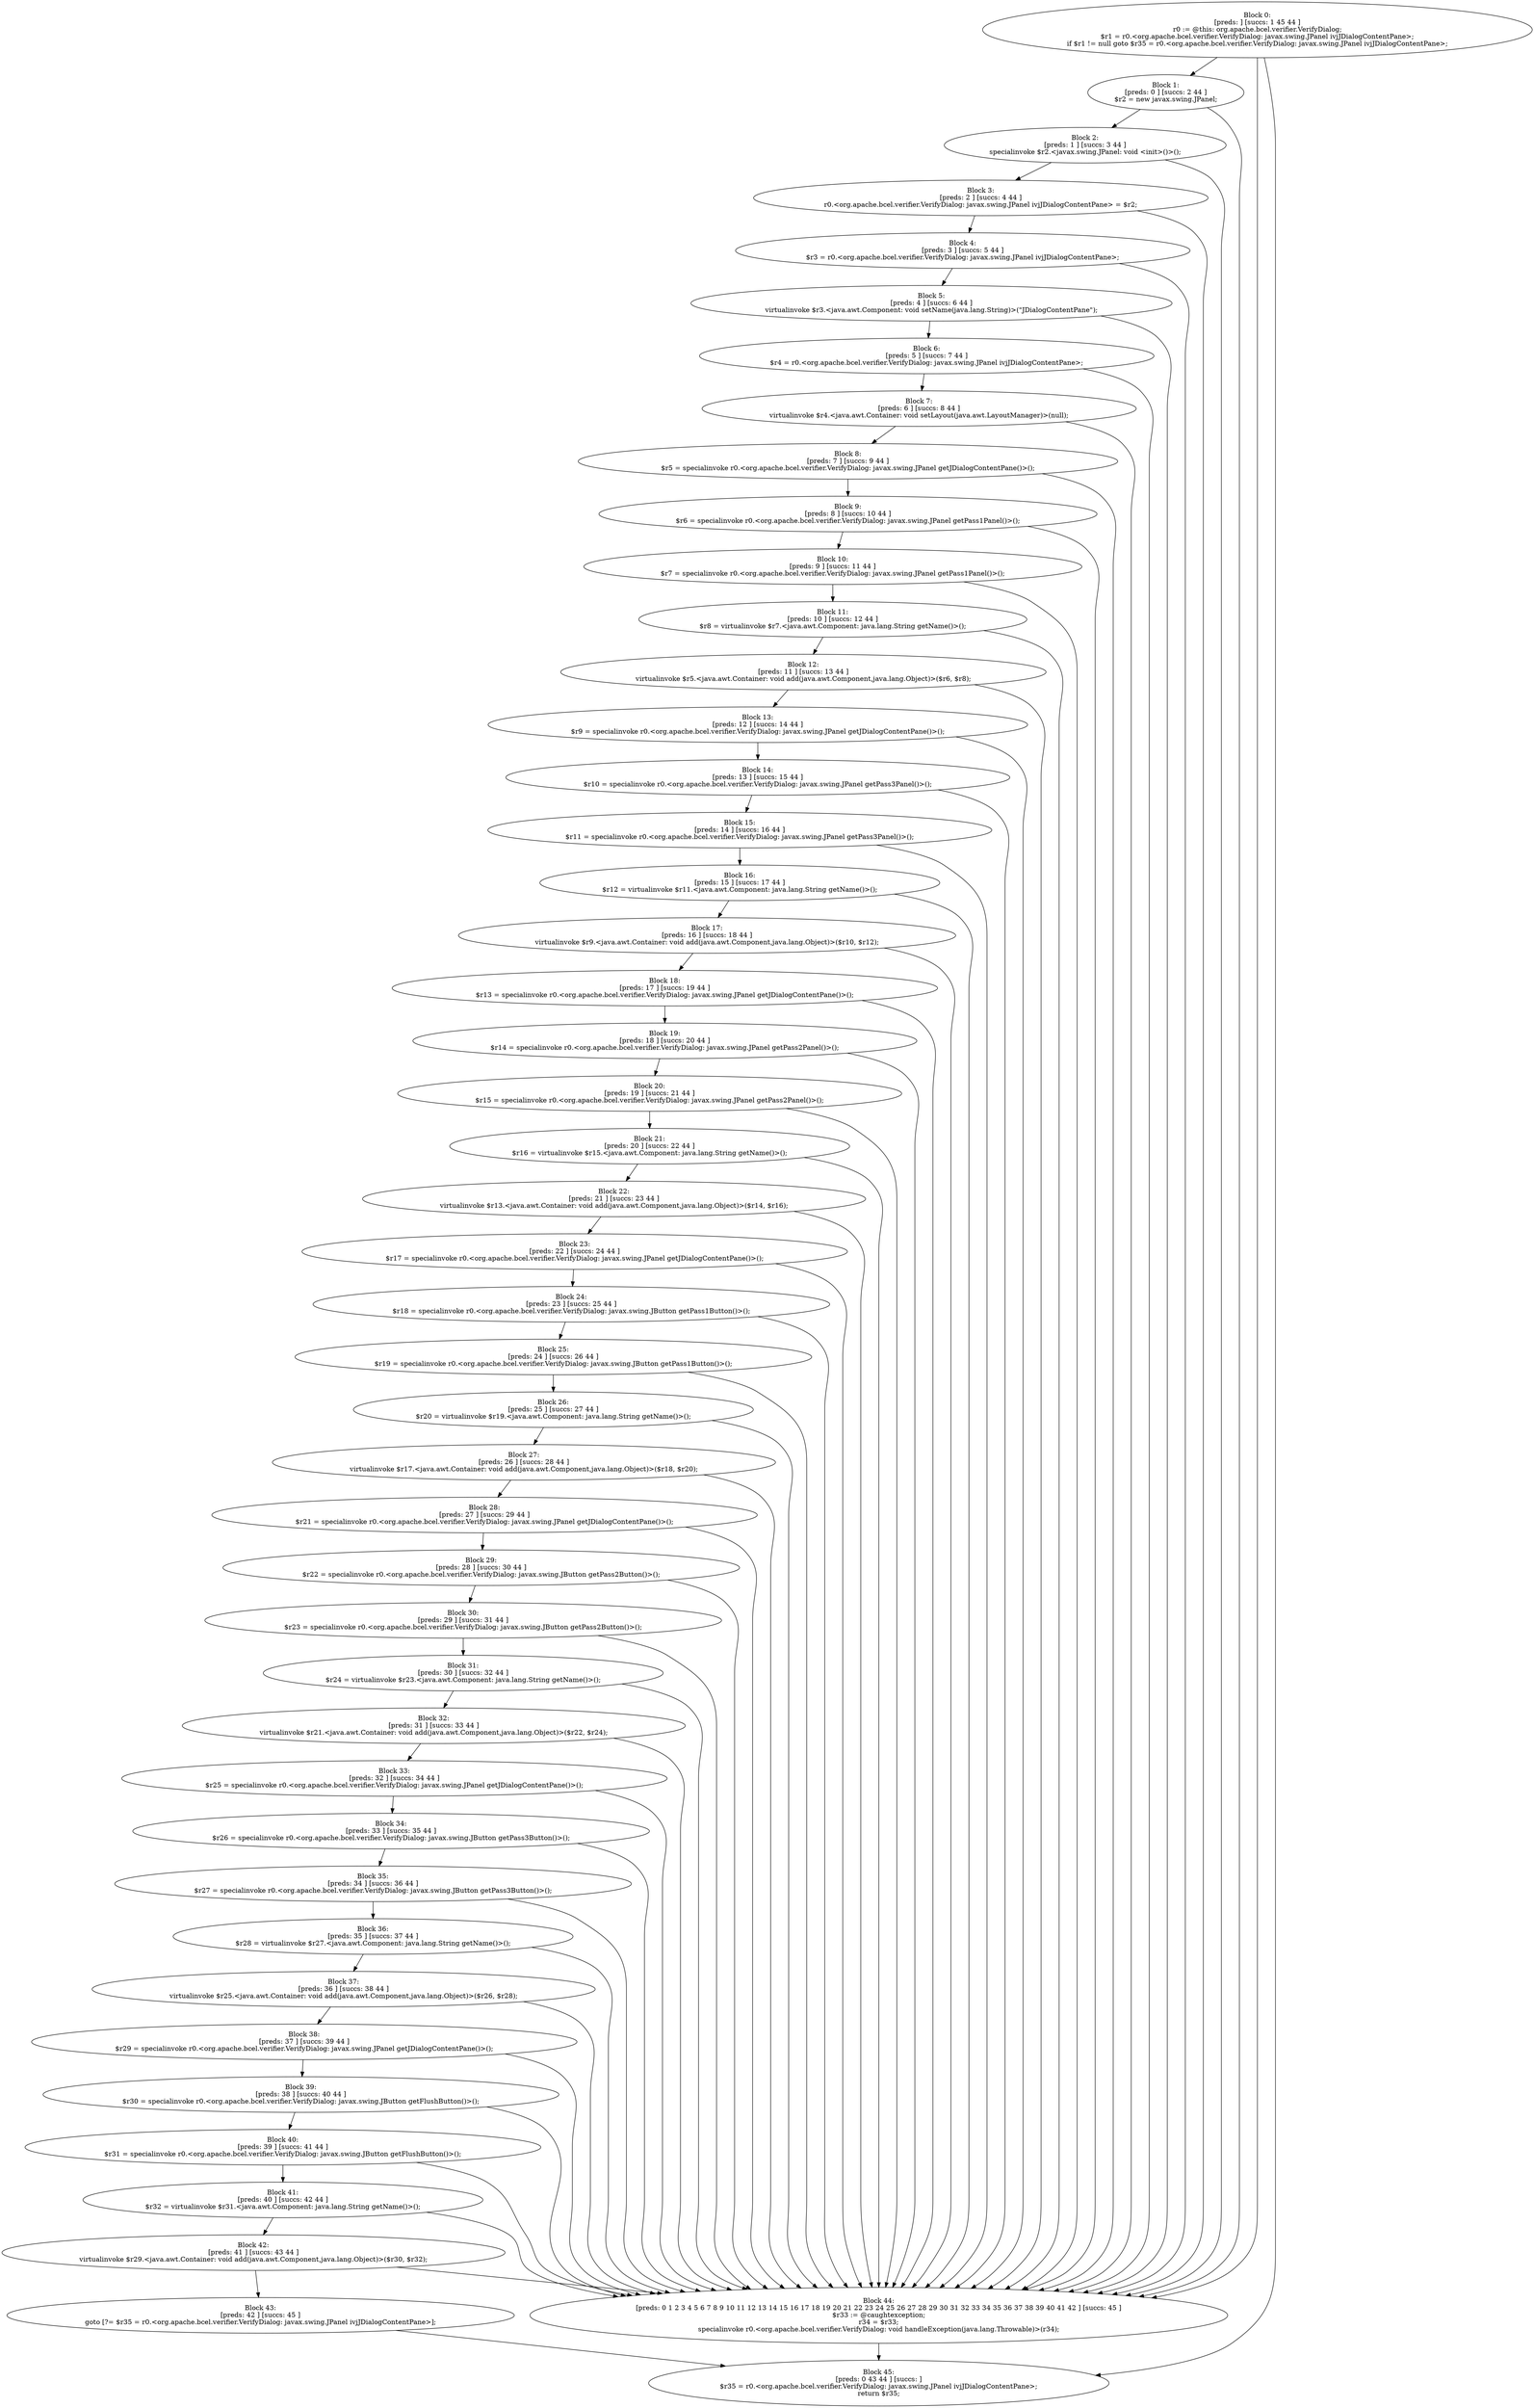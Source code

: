 digraph "unitGraph" {
    "Block 0:
[preds: ] [succs: 1 45 44 ]
r0 := @this: org.apache.bcel.verifier.VerifyDialog;
$r1 = r0.<org.apache.bcel.verifier.VerifyDialog: javax.swing.JPanel ivjJDialogContentPane>;
if $r1 != null goto $r35 = r0.<org.apache.bcel.verifier.VerifyDialog: javax.swing.JPanel ivjJDialogContentPane>;
"
    "Block 1:
[preds: 0 ] [succs: 2 44 ]
$r2 = new javax.swing.JPanel;
"
    "Block 2:
[preds: 1 ] [succs: 3 44 ]
specialinvoke $r2.<javax.swing.JPanel: void <init>()>();
"
    "Block 3:
[preds: 2 ] [succs: 4 44 ]
r0.<org.apache.bcel.verifier.VerifyDialog: javax.swing.JPanel ivjJDialogContentPane> = $r2;
"
    "Block 4:
[preds: 3 ] [succs: 5 44 ]
$r3 = r0.<org.apache.bcel.verifier.VerifyDialog: javax.swing.JPanel ivjJDialogContentPane>;
"
    "Block 5:
[preds: 4 ] [succs: 6 44 ]
virtualinvoke $r3.<java.awt.Component: void setName(java.lang.String)>(\"JDialogContentPane\");
"
    "Block 6:
[preds: 5 ] [succs: 7 44 ]
$r4 = r0.<org.apache.bcel.verifier.VerifyDialog: javax.swing.JPanel ivjJDialogContentPane>;
"
    "Block 7:
[preds: 6 ] [succs: 8 44 ]
virtualinvoke $r4.<java.awt.Container: void setLayout(java.awt.LayoutManager)>(null);
"
    "Block 8:
[preds: 7 ] [succs: 9 44 ]
$r5 = specialinvoke r0.<org.apache.bcel.verifier.VerifyDialog: javax.swing.JPanel getJDialogContentPane()>();
"
    "Block 9:
[preds: 8 ] [succs: 10 44 ]
$r6 = specialinvoke r0.<org.apache.bcel.verifier.VerifyDialog: javax.swing.JPanel getPass1Panel()>();
"
    "Block 10:
[preds: 9 ] [succs: 11 44 ]
$r7 = specialinvoke r0.<org.apache.bcel.verifier.VerifyDialog: javax.swing.JPanel getPass1Panel()>();
"
    "Block 11:
[preds: 10 ] [succs: 12 44 ]
$r8 = virtualinvoke $r7.<java.awt.Component: java.lang.String getName()>();
"
    "Block 12:
[preds: 11 ] [succs: 13 44 ]
virtualinvoke $r5.<java.awt.Container: void add(java.awt.Component,java.lang.Object)>($r6, $r8);
"
    "Block 13:
[preds: 12 ] [succs: 14 44 ]
$r9 = specialinvoke r0.<org.apache.bcel.verifier.VerifyDialog: javax.swing.JPanel getJDialogContentPane()>();
"
    "Block 14:
[preds: 13 ] [succs: 15 44 ]
$r10 = specialinvoke r0.<org.apache.bcel.verifier.VerifyDialog: javax.swing.JPanel getPass3Panel()>();
"
    "Block 15:
[preds: 14 ] [succs: 16 44 ]
$r11 = specialinvoke r0.<org.apache.bcel.verifier.VerifyDialog: javax.swing.JPanel getPass3Panel()>();
"
    "Block 16:
[preds: 15 ] [succs: 17 44 ]
$r12 = virtualinvoke $r11.<java.awt.Component: java.lang.String getName()>();
"
    "Block 17:
[preds: 16 ] [succs: 18 44 ]
virtualinvoke $r9.<java.awt.Container: void add(java.awt.Component,java.lang.Object)>($r10, $r12);
"
    "Block 18:
[preds: 17 ] [succs: 19 44 ]
$r13 = specialinvoke r0.<org.apache.bcel.verifier.VerifyDialog: javax.swing.JPanel getJDialogContentPane()>();
"
    "Block 19:
[preds: 18 ] [succs: 20 44 ]
$r14 = specialinvoke r0.<org.apache.bcel.verifier.VerifyDialog: javax.swing.JPanel getPass2Panel()>();
"
    "Block 20:
[preds: 19 ] [succs: 21 44 ]
$r15 = specialinvoke r0.<org.apache.bcel.verifier.VerifyDialog: javax.swing.JPanel getPass2Panel()>();
"
    "Block 21:
[preds: 20 ] [succs: 22 44 ]
$r16 = virtualinvoke $r15.<java.awt.Component: java.lang.String getName()>();
"
    "Block 22:
[preds: 21 ] [succs: 23 44 ]
virtualinvoke $r13.<java.awt.Container: void add(java.awt.Component,java.lang.Object)>($r14, $r16);
"
    "Block 23:
[preds: 22 ] [succs: 24 44 ]
$r17 = specialinvoke r0.<org.apache.bcel.verifier.VerifyDialog: javax.swing.JPanel getJDialogContentPane()>();
"
    "Block 24:
[preds: 23 ] [succs: 25 44 ]
$r18 = specialinvoke r0.<org.apache.bcel.verifier.VerifyDialog: javax.swing.JButton getPass1Button()>();
"
    "Block 25:
[preds: 24 ] [succs: 26 44 ]
$r19 = specialinvoke r0.<org.apache.bcel.verifier.VerifyDialog: javax.swing.JButton getPass1Button()>();
"
    "Block 26:
[preds: 25 ] [succs: 27 44 ]
$r20 = virtualinvoke $r19.<java.awt.Component: java.lang.String getName()>();
"
    "Block 27:
[preds: 26 ] [succs: 28 44 ]
virtualinvoke $r17.<java.awt.Container: void add(java.awt.Component,java.lang.Object)>($r18, $r20);
"
    "Block 28:
[preds: 27 ] [succs: 29 44 ]
$r21 = specialinvoke r0.<org.apache.bcel.verifier.VerifyDialog: javax.swing.JPanel getJDialogContentPane()>();
"
    "Block 29:
[preds: 28 ] [succs: 30 44 ]
$r22 = specialinvoke r0.<org.apache.bcel.verifier.VerifyDialog: javax.swing.JButton getPass2Button()>();
"
    "Block 30:
[preds: 29 ] [succs: 31 44 ]
$r23 = specialinvoke r0.<org.apache.bcel.verifier.VerifyDialog: javax.swing.JButton getPass2Button()>();
"
    "Block 31:
[preds: 30 ] [succs: 32 44 ]
$r24 = virtualinvoke $r23.<java.awt.Component: java.lang.String getName()>();
"
    "Block 32:
[preds: 31 ] [succs: 33 44 ]
virtualinvoke $r21.<java.awt.Container: void add(java.awt.Component,java.lang.Object)>($r22, $r24);
"
    "Block 33:
[preds: 32 ] [succs: 34 44 ]
$r25 = specialinvoke r0.<org.apache.bcel.verifier.VerifyDialog: javax.swing.JPanel getJDialogContentPane()>();
"
    "Block 34:
[preds: 33 ] [succs: 35 44 ]
$r26 = specialinvoke r0.<org.apache.bcel.verifier.VerifyDialog: javax.swing.JButton getPass3Button()>();
"
    "Block 35:
[preds: 34 ] [succs: 36 44 ]
$r27 = specialinvoke r0.<org.apache.bcel.verifier.VerifyDialog: javax.swing.JButton getPass3Button()>();
"
    "Block 36:
[preds: 35 ] [succs: 37 44 ]
$r28 = virtualinvoke $r27.<java.awt.Component: java.lang.String getName()>();
"
    "Block 37:
[preds: 36 ] [succs: 38 44 ]
virtualinvoke $r25.<java.awt.Container: void add(java.awt.Component,java.lang.Object)>($r26, $r28);
"
    "Block 38:
[preds: 37 ] [succs: 39 44 ]
$r29 = specialinvoke r0.<org.apache.bcel.verifier.VerifyDialog: javax.swing.JPanel getJDialogContentPane()>();
"
    "Block 39:
[preds: 38 ] [succs: 40 44 ]
$r30 = specialinvoke r0.<org.apache.bcel.verifier.VerifyDialog: javax.swing.JButton getFlushButton()>();
"
    "Block 40:
[preds: 39 ] [succs: 41 44 ]
$r31 = specialinvoke r0.<org.apache.bcel.verifier.VerifyDialog: javax.swing.JButton getFlushButton()>();
"
    "Block 41:
[preds: 40 ] [succs: 42 44 ]
$r32 = virtualinvoke $r31.<java.awt.Component: java.lang.String getName()>();
"
    "Block 42:
[preds: 41 ] [succs: 43 44 ]
virtualinvoke $r29.<java.awt.Container: void add(java.awt.Component,java.lang.Object)>($r30, $r32);
"
    "Block 43:
[preds: 42 ] [succs: 45 ]
goto [?= $r35 = r0.<org.apache.bcel.verifier.VerifyDialog: javax.swing.JPanel ivjJDialogContentPane>];
"
    "Block 44:
[preds: 0 1 2 3 4 5 6 7 8 9 10 11 12 13 14 15 16 17 18 19 20 21 22 23 24 25 26 27 28 29 30 31 32 33 34 35 36 37 38 39 40 41 42 ] [succs: 45 ]
$r33 := @caughtexception;
r34 = $r33;
specialinvoke r0.<org.apache.bcel.verifier.VerifyDialog: void handleException(java.lang.Throwable)>(r34);
"
    "Block 45:
[preds: 0 43 44 ] [succs: ]
$r35 = r0.<org.apache.bcel.verifier.VerifyDialog: javax.swing.JPanel ivjJDialogContentPane>;
return $r35;
"
    "Block 0:
[preds: ] [succs: 1 45 44 ]
r0 := @this: org.apache.bcel.verifier.VerifyDialog;
$r1 = r0.<org.apache.bcel.verifier.VerifyDialog: javax.swing.JPanel ivjJDialogContentPane>;
if $r1 != null goto $r35 = r0.<org.apache.bcel.verifier.VerifyDialog: javax.swing.JPanel ivjJDialogContentPane>;
"->"Block 1:
[preds: 0 ] [succs: 2 44 ]
$r2 = new javax.swing.JPanel;
";
    "Block 0:
[preds: ] [succs: 1 45 44 ]
r0 := @this: org.apache.bcel.verifier.VerifyDialog;
$r1 = r0.<org.apache.bcel.verifier.VerifyDialog: javax.swing.JPanel ivjJDialogContentPane>;
if $r1 != null goto $r35 = r0.<org.apache.bcel.verifier.VerifyDialog: javax.swing.JPanel ivjJDialogContentPane>;
"->"Block 45:
[preds: 0 43 44 ] [succs: ]
$r35 = r0.<org.apache.bcel.verifier.VerifyDialog: javax.swing.JPanel ivjJDialogContentPane>;
return $r35;
";
    "Block 0:
[preds: ] [succs: 1 45 44 ]
r0 := @this: org.apache.bcel.verifier.VerifyDialog;
$r1 = r0.<org.apache.bcel.verifier.VerifyDialog: javax.swing.JPanel ivjJDialogContentPane>;
if $r1 != null goto $r35 = r0.<org.apache.bcel.verifier.VerifyDialog: javax.swing.JPanel ivjJDialogContentPane>;
"->"Block 44:
[preds: 0 1 2 3 4 5 6 7 8 9 10 11 12 13 14 15 16 17 18 19 20 21 22 23 24 25 26 27 28 29 30 31 32 33 34 35 36 37 38 39 40 41 42 ] [succs: 45 ]
$r33 := @caughtexception;
r34 = $r33;
specialinvoke r0.<org.apache.bcel.verifier.VerifyDialog: void handleException(java.lang.Throwable)>(r34);
";
    "Block 1:
[preds: 0 ] [succs: 2 44 ]
$r2 = new javax.swing.JPanel;
"->"Block 2:
[preds: 1 ] [succs: 3 44 ]
specialinvoke $r2.<javax.swing.JPanel: void <init>()>();
";
    "Block 1:
[preds: 0 ] [succs: 2 44 ]
$r2 = new javax.swing.JPanel;
"->"Block 44:
[preds: 0 1 2 3 4 5 6 7 8 9 10 11 12 13 14 15 16 17 18 19 20 21 22 23 24 25 26 27 28 29 30 31 32 33 34 35 36 37 38 39 40 41 42 ] [succs: 45 ]
$r33 := @caughtexception;
r34 = $r33;
specialinvoke r0.<org.apache.bcel.verifier.VerifyDialog: void handleException(java.lang.Throwable)>(r34);
";
    "Block 2:
[preds: 1 ] [succs: 3 44 ]
specialinvoke $r2.<javax.swing.JPanel: void <init>()>();
"->"Block 3:
[preds: 2 ] [succs: 4 44 ]
r0.<org.apache.bcel.verifier.VerifyDialog: javax.swing.JPanel ivjJDialogContentPane> = $r2;
";
    "Block 2:
[preds: 1 ] [succs: 3 44 ]
specialinvoke $r2.<javax.swing.JPanel: void <init>()>();
"->"Block 44:
[preds: 0 1 2 3 4 5 6 7 8 9 10 11 12 13 14 15 16 17 18 19 20 21 22 23 24 25 26 27 28 29 30 31 32 33 34 35 36 37 38 39 40 41 42 ] [succs: 45 ]
$r33 := @caughtexception;
r34 = $r33;
specialinvoke r0.<org.apache.bcel.verifier.VerifyDialog: void handleException(java.lang.Throwable)>(r34);
";
    "Block 3:
[preds: 2 ] [succs: 4 44 ]
r0.<org.apache.bcel.verifier.VerifyDialog: javax.swing.JPanel ivjJDialogContentPane> = $r2;
"->"Block 4:
[preds: 3 ] [succs: 5 44 ]
$r3 = r0.<org.apache.bcel.verifier.VerifyDialog: javax.swing.JPanel ivjJDialogContentPane>;
";
    "Block 3:
[preds: 2 ] [succs: 4 44 ]
r0.<org.apache.bcel.verifier.VerifyDialog: javax.swing.JPanel ivjJDialogContentPane> = $r2;
"->"Block 44:
[preds: 0 1 2 3 4 5 6 7 8 9 10 11 12 13 14 15 16 17 18 19 20 21 22 23 24 25 26 27 28 29 30 31 32 33 34 35 36 37 38 39 40 41 42 ] [succs: 45 ]
$r33 := @caughtexception;
r34 = $r33;
specialinvoke r0.<org.apache.bcel.verifier.VerifyDialog: void handleException(java.lang.Throwable)>(r34);
";
    "Block 4:
[preds: 3 ] [succs: 5 44 ]
$r3 = r0.<org.apache.bcel.verifier.VerifyDialog: javax.swing.JPanel ivjJDialogContentPane>;
"->"Block 5:
[preds: 4 ] [succs: 6 44 ]
virtualinvoke $r3.<java.awt.Component: void setName(java.lang.String)>(\"JDialogContentPane\");
";
    "Block 4:
[preds: 3 ] [succs: 5 44 ]
$r3 = r0.<org.apache.bcel.verifier.VerifyDialog: javax.swing.JPanel ivjJDialogContentPane>;
"->"Block 44:
[preds: 0 1 2 3 4 5 6 7 8 9 10 11 12 13 14 15 16 17 18 19 20 21 22 23 24 25 26 27 28 29 30 31 32 33 34 35 36 37 38 39 40 41 42 ] [succs: 45 ]
$r33 := @caughtexception;
r34 = $r33;
specialinvoke r0.<org.apache.bcel.verifier.VerifyDialog: void handleException(java.lang.Throwable)>(r34);
";
    "Block 5:
[preds: 4 ] [succs: 6 44 ]
virtualinvoke $r3.<java.awt.Component: void setName(java.lang.String)>(\"JDialogContentPane\");
"->"Block 6:
[preds: 5 ] [succs: 7 44 ]
$r4 = r0.<org.apache.bcel.verifier.VerifyDialog: javax.swing.JPanel ivjJDialogContentPane>;
";
    "Block 5:
[preds: 4 ] [succs: 6 44 ]
virtualinvoke $r3.<java.awt.Component: void setName(java.lang.String)>(\"JDialogContentPane\");
"->"Block 44:
[preds: 0 1 2 3 4 5 6 7 8 9 10 11 12 13 14 15 16 17 18 19 20 21 22 23 24 25 26 27 28 29 30 31 32 33 34 35 36 37 38 39 40 41 42 ] [succs: 45 ]
$r33 := @caughtexception;
r34 = $r33;
specialinvoke r0.<org.apache.bcel.verifier.VerifyDialog: void handleException(java.lang.Throwable)>(r34);
";
    "Block 6:
[preds: 5 ] [succs: 7 44 ]
$r4 = r0.<org.apache.bcel.verifier.VerifyDialog: javax.swing.JPanel ivjJDialogContentPane>;
"->"Block 7:
[preds: 6 ] [succs: 8 44 ]
virtualinvoke $r4.<java.awt.Container: void setLayout(java.awt.LayoutManager)>(null);
";
    "Block 6:
[preds: 5 ] [succs: 7 44 ]
$r4 = r0.<org.apache.bcel.verifier.VerifyDialog: javax.swing.JPanel ivjJDialogContentPane>;
"->"Block 44:
[preds: 0 1 2 3 4 5 6 7 8 9 10 11 12 13 14 15 16 17 18 19 20 21 22 23 24 25 26 27 28 29 30 31 32 33 34 35 36 37 38 39 40 41 42 ] [succs: 45 ]
$r33 := @caughtexception;
r34 = $r33;
specialinvoke r0.<org.apache.bcel.verifier.VerifyDialog: void handleException(java.lang.Throwable)>(r34);
";
    "Block 7:
[preds: 6 ] [succs: 8 44 ]
virtualinvoke $r4.<java.awt.Container: void setLayout(java.awt.LayoutManager)>(null);
"->"Block 8:
[preds: 7 ] [succs: 9 44 ]
$r5 = specialinvoke r0.<org.apache.bcel.verifier.VerifyDialog: javax.swing.JPanel getJDialogContentPane()>();
";
    "Block 7:
[preds: 6 ] [succs: 8 44 ]
virtualinvoke $r4.<java.awt.Container: void setLayout(java.awt.LayoutManager)>(null);
"->"Block 44:
[preds: 0 1 2 3 4 5 6 7 8 9 10 11 12 13 14 15 16 17 18 19 20 21 22 23 24 25 26 27 28 29 30 31 32 33 34 35 36 37 38 39 40 41 42 ] [succs: 45 ]
$r33 := @caughtexception;
r34 = $r33;
specialinvoke r0.<org.apache.bcel.verifier.VerifyDialog: void handleException(java.lang.Throwable)>(r34);
";
    "Block 8:
[preds: 7 ] [succs: 9 44 ]
$r5 = specialinvoke r0.<org.apache.bcel.verifier.VerifyDialog: javax.swing.JPanel getJDialogContentPane()>();
"->"Block 9:
[preds: 8 ] [succs: 10 44 ]
$r6 = specialinvoke r0.<org.apache.bcel.verifier.VerifyDialog: javax.swing.JPanel getPass1Panel()>();
";
    "Block 8:
[preds: 7 ] [succs: 9 44 ]
$r5 = specialinvoke r0.<org.apache.bcel.verifier.VerifyDialog: javax.swing.JPanel getJDialogContentPane()>();
"->"Block 44:
[preds: 0 1 2 3 4 5 6 7 8 9 10 11 12 13 14 15 16 17 18 19 20 21 22 23 24 25 26 27 28 29 30 31 32 33 34 35 36 37 38 39 40 41 42 ] [succs: 45 ]
$r33 := @caughtexception;
r34 = $r33;
specialinvoke r0.<org.apache.bcel.verifier.VerifyDialog: void handleException(java.lang.Throwable)>(r34);
";
    "Block 9:
[preds: 8 ] [succs: 10 44 ]
$r6 = specialinvoke r0.<org.apache.bcel.verifier.VerifyDialog: javax.swing.JPanel getPass1Panel()>();
"->"Block 10:
[preds: 9 ] [succs: 11 44 ]
$r7 = specialinvoke r0.<org.apache.bcel.verifier.VerifyDialog: javax.swing.JPanel getPass1Panel()>();
";
    "Block 9:
[preds: 8 ] [succs: 10 44 ]
$r6 = specialinvoke r0.<org.apache.bcel.verifier.VerifyDialog: javax.swing.JPanel getPass1Panel()>();
"->"Block 44:
[preds: 0 1 2 3 4 5 6 7 8 9 10 11 12 13 14 15 16 17 18 19 20 21 22 23 24 25 26 27 28 29 30 31 32 33 34 35 36 37 38 39 40 41 42 ] [succs: 45 ]
$r33 := @caughtexception;
r34 = $r33;
specialinvoke r0.<org.apache.bcel.verifier.VerifyDialog: void handleException(java.lang.Throwable)>(r34);
";
    "Block 10:
[preds: 9 ] [succs: 11 44 ]
$r7 = specialinvoke r0.<org.apache.bcel.verifier.VerifyDialog: javax.swing.JPanel getPass1Panel()>();
"->"Block 11:
[preds: 10 ] [succs: 12 44 ]
$r8 = virtualinvoke $r7.<java.awt.Component: java.lang.String getName()>();
";
    "Block 10:
[preds: 9 ] [succs: 11 44 ]
$r7 = specialinvoke r0.<org.apache.bcel.verifier.VerifyDialog: javax.swing.JPanel getPass1Panel()>();
"->"Block 44:
[preds: 0 1 2 3 4 5 6 7 8 9 10 11 12 13 14 15 16 17 18 19 20 21 22 23 24 25 26 27 28 29 30 31 32 33 34 35 36 37 38 39 40 41 42 ] [succs: 45 ]
$r33 := @caughtexception;
r34 = $r33;
specialinvoke r0.<org.apache.bcel.verifier.VerifyDialog: void handleException(java.lang.Throwable)>(r34);
";
    "Block 11:
[preds: 10 ] [succs: 12 44 ]
$r8 = virtualinvoke $r7.<java.awt.Component: java.lang.String getName()>();
"->"Block 12:
[preds: 11 ] [succs: 13 44 ]
virtualinvoke $r5.<java.awt.Container: void add(java.awt.Component,java.lang.Object)>($r6, $r8);
";
    "Block 11:
[preds: 10 ] [succs: 12 44 ]
$r8 = virtualinvoke $r7.<java.awt.Component: java.lang.String getName()>();
"->"Block 44:
[preds: 0 1 2 3 4 5 6 7 8 9 10 11 12 13 14 15 16 17 18 19 20 21 22 23 24 25 26 27 28 29 30 31 32 33 34 35 36 37 38 39 40 41 42 ] [succs: 45 ]
$r33 := @caughtexception;
r34 = $r33;
specialinvoke r0.<org.apache.bcel.verifier.VerifyDialog: void handleException(java.lang.Throwable)>(r34);
";
    "Block 12:
[preds: 11 ] [succs: 13 44 ]
virtualinvoke $r5.<java.awt.Container: void add(java.awt.Component,java.lang.Object)>($r6, $r8);
"->"Block 13:
[preds: 12 ] [succs: 14 44 ]
$r9 = specialinvoke r0.<org.apache.bcel.verifier.VerifyDialog: javax.swing.JPanel getJDialogContentPane()>();
";
    "Block 12:
[preds: 11 ] [succs: 13 44 ]
virtualinvoke $r5.<java.awt.Container: void add(java.awt.Component,java.lang.Object)>($r6, $r8);
"->"Block 44:
[preds: 0 1 2 3 4 5 6 7 8 9 10 11 12 13 14 15 16 17 18 19 20 21 22 23 24 25 26 27 28 29 30 31 32 33 34 35 36 37 38 39 40 41 42 ] [succs: 45 ]
$r33 := @caughtexception;
r34 = $r33;
specialinvoke r0.<org.apache.bcel.verifier.VerifyDialog: void handleException(java.lang.Throwable)>(r34);
";
    "Block 13:
[preds: 12 ] [succs: 14 44 ]
$r9 = specialinvoke r0.<org.apache.bcel.verifier.VerifyDialog: javax.swing.JPanel getJDialogContentPane()>();
"->"Block 14:
[preds: 13 ] [succs: 15 44 ]
$r10 = specialinvoke r0.<org.apache.bcel.verifier.VerifyDialog: javax.swing.JPanel getPass3Panel()>();
";
    "Block 13:
[preds: 12 ] [succs: 14 44 ]
$r9 = specialinvoke r0.<org.apache.bcel.verifier.VerifyDialog: javax.swing.JPanel getJDialogContentPane()>();
"->"Block 44:
[preds: 0 1 2 3 4 5 6 7 8 9 10 11 12 13 14 15 16 17 18 19 20 21 22 23 24 25 26 27 28 29 30 31 32 33 34 35 36 37 38 39 40 41 42 ] [succs: 45 ]
$r33 := @caughtexception;
r34 = $r33;
specialinvoke r0.<org.apache.bcel.verifier.VerifyDialog: void handleException(java.lang.Throwable)>(r34);
";
    "Block 14:
[preds: 13 ] [succs: 15 44 ]
$r10 = specialinvoke r0.<org.apache.bcel.verifier.VerifyDialog: javax.swing.JPanel getPass3Panel()>();
"->"Block 15:
[preds: 14 ] [succs: 16 44 ]
$r11 = specialinvoke r0.<org.apache.bcel.verifier.VerifyDialog: javax.swing.JPanel getPass3Panel()>();
";
    "Block 14:
[preds: 13 ] [succs: 15 44 ]
$r10 = specialinvoke r0.<org.apache.bcel.verifier.VerifyDialog: javax.swing.JPanel getPass3Panel()>();
"->"Block 44:
[preds: 0 1 2 3 4 5 6 7 8 9 10 11 12 13 14 15 16 17 18 19 20 21 22 23 24 25 26 27 28 29 30 31 32 33 34 35 36 37 38 39 40 41 42 ] [succs: 45 ]
$r33 := @caughtexception;
r34 = $r33;
specialinvoke r0.<org.apache.bcel.verifier.VerifyDialog: void handleException(java.lang.Throwable)>(r34);
";
    "Block 15:
[preds: 14 ] [succs: 16 44 ]
$r11 = specialinvoke r0.<org.apache.bcel.verifier.VerifyDialog: javax.swing.JPanel getPass3Panel()>();
"->"Block 16:
[preds: 15 ] [succs: 17 44 ]
$r12 = virtualinvoke $r11.<java.awt.Component: java.lang.String getName()>();
";
    "Block 15:
[preds: 14 ] [succs: 16 44 ]
$r11 = specialinvoke r0.<org.apache.bcel.verifier.VerifyDialog: javax.swing.JPanel getPass3Panel()>();
"->"Block 44:
[preds: 0 1 2 3 4 5 6 7 8 9 10 11 12 13 14 15 16 17 18 19 20 21 22 23 24 25 26 27 28 29 30 31 32 33 34 35 36 37 38 39 40 41 42 ] [succs: 45 ]
$r33 := @caughtexception;
r34 = $r33;
specialinvoke r0.<org.apache.bcel.verifier.VerifyDialog: void handleException(java.lang.Throwable)>(r34);
";
    "Block 16:
[preds: 15 ] [succs: 17 44 ]
$r12 = virtualinvoke $r11.<java.awt.Component: java.lang.String getName()>();
"->"Block 17:
[preds: 16 ] [succs: 18 44 ]
virtualinvoke $r9.<java.awt.Container: void add(java.awt.Component,java.lang.Object)>($r10, $r12);
";
    "Block 16:
[preds: 15 ] [succs: 17 44 ]
$r12 = virtualinvoke $r11.<java.awt.Component: java.lang.String getName()>();
"->"Block 44:
[preds: 0 1 2 3 4 5 6 7 8 9 10 11 12 13 14 15 16 17 18 19 20 21 22 23 24 25 26 27 28 29 30 31 32 33 34 35 36 37 38 39 40 41 42 ] [succs: 45 ]
$r33 := @caughtexception;
r34 = $r33;
specialinvoke r0.<org.apache.bcel.verifier.VerifyDialog: void handleException(java.lang.Throwable)>(r34);
";
    "Block 17:
[preds: 16 ] [succs: 18 44 ]
virtualinvoke $r9.<java.awt.Container: void add(java.awt.Component,java.lang.Object)>($r10, $r12);
"->"Block 18:
[preds: 17 ] [succs: 19 44 ]
$r13 = specialinvoke r0.<org.apache.bcel.verifier.VerifyDialog: javax.swing.JPanel getJDialogContentPane()>();
";
    "Block 17:
[preds: 16 ] [succs: 18 44 ]
virtualinvoke $r9.<java.awt.Container: void add(java.awt.Component,java.lang.Object)>($r10, $r12);
"->"Block 44:
[preds: 0 1 2 3 4 5 6 7 8 9 10 11 12 13 14 15 16 17 18 19 20 21 22 23 24 25 26 27 28 29 30 31 32 33 34 35 36 37 38 39 40 41 42 ] [succs: 45 ]
$r33 := @caughtexception;
r34 = $r33;
specialinvoke r0.<org.apache.bcel.verifier.VerifyDialog: void handleException(java.lang.Throwable)>(r34);
";
    "Block 18:
[preds: 17 ] [succs: 19 44 ]
$r13 = specialinvoke r0.<org.apache.bcel.verifier.VerifyDialog: javax.swing.JPanel getJDialogContentPane()>();
"->"Block 19:
[preds: 18 ] [succs: 20 44 ]
$r14 = specialinvoke r0.<org.apache.bcel.verifier.VerifyDialog: javax.swing.JPanel getPass2Panel()>();
";
    "Block 18:
[preds: 17 ] [succs: 19 44 ]
$r13 = specialinvoke r0.<org.apache.bcel.verifier.VerifyDialog: javax.swing.JPanel getJDialogContentPane()>();
"->"Block 44:
[preds: 0 1 2 3 4 5 6 7 8 9 10 11 12 13 14 15 16 17 18 19 20 21 22 23 24 25 26 27 28 29 30 31 32 33 34 35 36 37 38 39 40 41 42 ] [succs: 45 ]
$r33 := @caughtexception;
r34 = $r33;
specialinvoke r0.<org.apache.bcel.verifier.VerifyDialog: void handleException(java.lang.Throwable)>(r34);
";
    "Block 19:
[preds: 18 ] [succs: 20 44 ]
$r14 = specialinvoke r0.<org.apache.bcel.verifier.VerifyDialog: javax.swing.JPanel getPass2Panel()>();
"->"Block 20:
[preds: 19 ] [succs: 21 44 ]
$r15 = specialinvoke r0.<org.apache.bcel.verifier.VerifyDialog: javax.swing.JPanel getPass2Panel()>();
";
    "Block 19:
[preds: 18 ] [succs: 20 44 ]
$r14 = specialinvoke r0.<org.apache.bcel.verifier.VerifyDialog: javax.swing.JPanel getPass2Panel()>();
"->"Block 44:
[preds: 0 1 2 3 4 5 6 7 8 9 10 11 12 13 14 15 16 17 18 19 20 21 22 23 24 25 26 27 28 29 30 31 32 33 34 35 36 37 38 39 40 41 42 ] [succs: 45 ]
$r33 := @caughtexception;
r34 = $r33;
specialinvoke r0.<org.apache.bcel.verifier.VerifyDialog: void handleException(java.lang.Throwable)>(r34);
";
    "Block 20:
[preds: 19 ] [succs: 21 44 ]
$r15 = specialinvoke r0.<org.apache.bcel.verifier.VerifyDialog: javax.swing.JPanel getPass2Panel()>();
"->"Block 21:
[preds: 20 ] [succs: 22 44 ]
$r16 = virtualinvoke $r15.<java.awt.Component: java.lang.String getName()>();
";
    "Block 20:
[preds: 19 ] [succs: 21 44 ]
$r15 = specialinvoke r0.<org.apache.bcel.verifier.VerifyDialog: javax.swing.JPanel getPass2Panel()>();
"->"Block 44:
[preds: 0 1 2 3 4 5 6 7 8 9 10 11 12 13 14 15 16 17 18 19 20 21 22 23 24 25 26 27 28 29 30 31 32 33 34 35 36 37 38 39 40 41 42 ] [succs: 45 ]
$r33 := @caughtexception;
r34 = $r33;
specialinvoke r0.<org.apache.bcel.verifier.VerifyDialog: void handleException(java.lang.Throwable)>(r34);
";
    "Block 21:
[preds: 20 ] [succs: 22 44 ]
$r16 = virtualinvoke $r15.<java.awt.Component: java.lang.String getName()>();
"->"Block 22:
[preds: 21 ] [succs: 23 44 ]
virtualinvoke $r13.<java.awt.Container: void add(java.awt.Component,java.lang.Object)>($r14, $r16);
";
    "Block 21:
[preds: 20 ] [succs: 22 44 ]
$r16 = virtualinvoke $r15.<java.awt.Component: java.lang.String getName()>();
"->"Block 44:
[preds: 0 1 2 3 4 5 6 7 8 9 10 11 12 13 14 15 16 17 18 19 20 21 22 23 24 25 26 27 28 29 30 31 32 33 34 35 36 37 38 39 40 41 42 ] [succs: 45 ]
$r33 := @caughtexception;
r34 = $r33;
specialinvoke r0.<org.apache.bcel.verifier.VerifyDialog: void handleException(java.lang.Throwable)>(r34);
";
    "Block 22:
[preds: 21 ] [succs: 23 44 ]
virtualinvoke $r13.<java.awt.Container: void add(java.awt.Component,java.lang.Object)>($r14, $r16);
"->"Block 23:
[preds: 22 ] [succs: 24 44 ]
$r17 = specialinvoke r0.<org.apache.bcel.verifier.VerifyDialog: javax.swing.JPanel getJDialogContentPane()>();
";
    "Block 22:
[preds: 21 ] [succs: 23 44 ]
virtualinvoke $r13.<java.awt.Container: void add(java.awt.Component,java.lang.Object)>($r14, $r16);
"->"Block 44:
[preds: 0 1 2 3 4 5 6 7 8 9 10 11 12 13 14 15 16 17 18 19 20 21 22 23 24 25 26 27 28 29 30 31 32 33 34 35 36 37 38 39 40 41 42 ] [succs: 45 ]
$r33 := @caughtexception;
r34 = $r33;
specialinvoke r0.<org.apache.bcel.verifier.VerifyDialog: void handleException(java.lang.Throwable)>(r34);
";
    "Block 23:
[preds: 22 ] [succs: 24 44 ]
$r17 = specialinvoke r0.<org.apache.bcel.verifier.VerifyDialog: javax.swing.JPanel getJDialogContentPane()>();
"->"Block 24:
[preds: 23 ] [succs: 25 44 ]
$r18 = specialinvoke r0.<org.apache.bcel.verifier.VerifyDialog: javax.swing.JButton getPass1Button()>();
";
    "Block 23:
[preds: 22 ] [succs: 24 44 ]
$r17 = specialinvoke r0.<org.apache.bcel.verifier.VerifyDialog: javax.swing.JPanel getJDialogContentPane()>();
"->"Block 44:
[preds: 0 1 2 3 4 5 6 7 8 9 10 11 12 13 14 15 16 17 18 19 20 21 22 23 24 25 26 27 28 29 30 31 32 33 34 35 36 37 38 39 40 41 42 ] [succs: 45 ]
$r33 := @caughtexception;
r34 = $r33;
specialinvoke r0.<org.apache.bcel.verifier.VerifyDialog: void handleException(java.lang.Throwable)>(r34);
";
    "Block 24:
[preds: 23 ] [succs: 25 44 ]
$r18 = specialinvoke r0.<org.apache.bcel.verifier.VerifyDialog: javax.swing.JButton getPass1Button()>();
"->"Block 25:
[preds: 24 ] [succs: 26 44 ]
$r19 = specialinvoke r0.<org.apache.bcel.verifier.VerifyDialog: javax.swing.JButton getPass1Button()>();
";
    "Block 24:
[preds: 23 ] [succs: 25 44 ]
$r18 = specialinvoke r0.<org.apache.bcel.verifier.VerifyDialog: javax.swing.JButton getPass1Button()>();
"->"Block 44:
[preds: 0 1 2 3 4 5 6 7 8 9 10 11 12 13 14 15 16 17 18 19 20 21 22 23 24 25 26 27 28 29 30 31 32 33 34 35 36 37 38 39 40 41 42 ] [succs: 45 ]
$r33 := @caughtexception;
r34 = $r33;
specialinvoke r0.<org.apache.bcel.verifier.VerifyDialog: void handleException(java.lang.Throwable)>(r34);
";
    "Block 25:
[preds: 24 ] [succs: 26 44 ]
$r19 = specialinvoke r0.<org.apache.bcel.verifier.VerifyDialog: javax.swing.JButton getPass1Button()>();
"->"Block 26:
[preds: 25 ] [succs: 27 44 ]
$r20 = virtualinvoke $r19.<java.awt.Component: java.lang.String getName()>();
";
    "Block 25:
[preds: 24 ] [succs: 26 44 ]
$r19 = specialinvoke r0.<org.apache.bcel.verifier.VerifyDialog: javax.swing.JButton getPass1Button()>();
"->"Block 44:
[preds: 0 1 2 3 4 5 6 7 8 9 10 11 12 13 14 15 16 17 18 19 20 21 22 23 24 25 26 27 28 29 30 31 32 33 34 35 36 37 38 39 40 41 42 ] [succs: 45 ]
$r33 := @caughtexception;
r34 = $r33;
specialinvoke r0.<org.apache.bcel.verifier.VerifyDialog: void handleException(java.lang.Throwable)>(r34);
";
    "Block 26:
[preds: 25 ] [succs: 27 44 ]
$r20 = virtualinvoke $r19.<java.awt.Component: java.lang.String getName()>();
"->"Block 27:
[preds: 26 ] [succs: 28 44 ]
virtualinvoke $r17.<java.awt.Container: void add(java.awt.Component,java.lang.Object)>($r18, $r20);
";
    "Block 26:
[preds: 25 ] [succs: 27 44 ]
$r20 = virtualinvoke $r19.<java.awt.Component: java.lang.String getName()>();
"->"Block 44:
[preds: 0 1 2 3 4 5 6 7 8 9 10 11 12 13 14 15 16 17 18 19 20 21 22 23 24 25 26 27 28 29 30 31 32 33 34 35 36 37 38 39 40 41 42 ] [succs: 45 ]
$r33 := @caughtexception;
r34 = $r33;
specialinvoke r0.<org.apache.bcel.verifier.VerifyDialog: void handleException(java.lang.Throwable)>(r34);
";
    "Block 27:
[preds: 26 ] [succs: 28 44 ]
virtualinvoke $r17.<java.awt.Container: void add(java.awt.Component,java.lang.Object)>($r18, $r20);
"->"Block 28:
[preds: 27 ] [succs: 29 44 ]
$r21 = specialinvoke r0.<org.apache.bcel.verifier.VerifyDialog: javax.swing.JPanel getJDialogContentPane()>();
";
    "Block 27:
[preds: 26 ] [succs: 28 44 ]
virtualinvoke $r17.<java.awt.Container: void add(java.awt.Component,java.lang.Object)>($r18, $r20);
"->"Block 44:
[preds: 0 1 2 3 4 5 6 7 8 9 10 11 12 13 14 15 16 17 18 19 20 21 22 23 24 25 26 27 28 29 30 31 32 33 34 35 36 37 38 39 40 41 42 ] [succs: 45 ]
$r33 := @caughtexception;
r34 = $r33;
specialinvoke r0.<org.apache.bcel.verifier.VerifyDialog: void handleException(java.lang.Throwable)>(r34);
";
    "Block 28:
[preds: 27 ] [succs: 29 44 ]
$r21 = specialinvoke r0.<org.apache.bcel.verifier.VerifyDialog: javax.swing.JPanel getJDialogContentPane()>();
"->"Block 29:
[preds: 28 ] [succs: 30 44 ]
$r22 = specialinvoke r0.<org.apache.bcel.verifier.VerifyDialog: javax.swing.JButton getPass2Button()>();
";
    "Block 28:
[preds: 27 ] [succs: 29 44 ]
$r21 = specialinvoke r0.<org.apache.bcel.verifier.VerifyDialog: javax.swing.JPanel getJDialogContentPane()>();
"->"Block 44:
[preds: 0 1 2 3 4 5 6 7 8 9 10 11 12 13 14 15 16 17 18 19 20 21 22 23 24 25 26 27 28 29 30 31 32 33 34 35 36 37 38 39 40 41 42 ] [succs: 45 ]
$r33 := @caughtexception;
r34 = $r33;
specialinvoke r0.<org.apache.bcel.verifier.VerifyDialog: void handleException(java.lang.Throwable)>(r34);
";
    "Block 29:
[preds: 28 ] [succs: 30 44 ]
$r22 = specialinvoke r0.<org.apache.bcel.verifier.VerifyDialog: javax.swing.JButton getPass2Button()>();
"->"Block 30:
[preds: 29 ] [succs: 31 44 ]
$r23 = specialinvoke r0.<org.apache.bcel.verifier.VerifyDialog: javax.swing.JButton getPass2Button()>();
";
    "Block 29:
[preds: 28 ] [succs: 30 44 ]
$r22 = specialinvoke r0.<org.apache.bcel.verifier.VerifyDialog: javax.swing.JButton getPass2Button()>();
"->"Block 44:
[preds: 0 1 2 3 4 5 6 7 8 9 10 11 12 13 14 15 16 17 18 19 20 21 22 23 24 25 26 27 28 29 30 31 32 33 34 35 36 37 38 39 40 41 42 ] [succs: 45 ]
$r33 := @caughtexception;
r34 = $r33;
specialinvoke r0.<org.apache.bcel.verifier.VerifyDialog: void handleException(java.lang.Throwable)>(r34);
";
    "Block 30:
[preds: 29 ] [succs: 31 44 ]
$r23 = specialinvoke r0.<org.apache.bcel.verifier.VerifyDialog: javax.swing.JButton getPass2Button()>();
"->"Block 31:
[preds: 30 ] [succs: 32 44 ]
$r24 = virtualinvoke $r23.<java.awt.Component: java.lang.String getName()>();
";
    "Block 30:
[preds: 29 ] [succs: 31 44 ]
$r23 = specialinvoke r0.<org.apache.bcel.verifier.VerifyDialog: javax.swing.JButton getPass2Button()>();
"->"Block 44:
[preds: 0 1 2 3 4 5 6 7 8 9 10 11 12 13 14 15 16 17 18 19 20 21 22 23 24 25 26 27 28 29 30 31 32 33 34 35 36 37 38 39 40 41 42 ] [succs: 45 ]
$r33 := @caughtexception;
r34 = $r33;
specialinvoke r0.<org.apache.bcel.verifier.VerifyDialog: void handleException(java.lang.Throwable)>(r34);
";
    "Block 31:
[preds: 30 ] [succs: 32 44 ]
$r24 = virtualinvoke $r23.<java.awt.Component: java.lang.String getName()>();
"->"Block 32:
[preds: 31 ] [succs: 33 44 ]
virtualinvoke $r21.<java.awt.Container: void add(java.awt.Component,java.lang.Object)>($r22, $r24);
";
    "Block 31:
[preds: 30 ] [succs: 32 44 ]
$r24 = virtualinvoke $r23.<java.awt.Component: java.lang.String getName()>();
"->"Block 44:
[preds: 0 1 2 3 4 5 6 7 8 9 10 11 12 13 14 15 16 17 18 19 20 21 22 23 24 25 26 27 28 29 30 31 32 33 34 35 36 37 38 39 40 41 42 ] [succs: 45 ]
$r33 := @caughtexception;
r34 = $r33;
specialinvoke r0.<org.apache.bcel.verifier.VerifyDialog: void handleException(java.lang.Throwable)>(r34);
";
    "Block 32:
[preds: 31 ] [succs: 33 44 ]
virtualinvoke $r21.<java.awt.Container: void add(java.awt.Component,java.lang.Object)>($r22, $r24);
"->"Block 33:
[preds: 32 ] [succs: 34 44 ]
$r25 = specialinvoke r0.<org.apache.bcel.verifier.VerifyDialog: javax.swing.JPanel getJDialogContentPane()>();
";
    "Block 32:
[preds: 31 ] [succs: 33 44 ]
virtualinvoke $r21.<java.awt.Container: void add(java.awt.Component,java.lang.Object)>($r22, $r24);
"->"Block 44:
[preds: 0 1 2 3 4 5 6 7 8 9 10 11 12 13 14 15 16 17 18 19 20 21 22 23 24 25 26 27 28 29 30 31 32 33 34 35 36 37 38 39 40 41 42 ] [succs: 45 ]
$r33 := @caughtexception;
r34 = $r33;
specialinvoke r0.<org.apache.bcel.verifier.VerifyDialog: void handleException(java.lang.Throwable)>(r34);
";
    "Block 33:
[preds: 32 ] [succs: 34 44 ]
$r25 = specialinvoke r0.<org.apache.bcel.verifier.VerifyDialog: javax.swing.JPanel getJDialogContentPane()>();
"->"Block 34:
[preds: 33 ] [succs: 35 44 ]
$r26 = specialinvoke r0.<org.apache.bcel.verifier.VerifyDialog: javax.swing.JButton getPass3Button()>();
";
    "Block 33:
[preds: 32 ] [succs: 34 44 ]
$r25 = specialinvoke r0.<org.apache.bcel.verifier.VerifyDialog: javax.swing.JPanel getJDialogContentPane()>();
"->"Block 44:
[preds: 0 1 2 3 4 5 6 7 8 9 10 11 12 13 14 15 16 17 18 19 20 21 22 23 24 25 26 27 28 29 30 31 32 33 34 35 36 37 38 39 40 41 42 ] [succs: 45 ]
$r33 := @caughtexception;
r34 = $r33;
specialinvoke r0.<org.apache.bcel.verifier.VerifyDialog: void handleException(java.lang.Throwable)>(r34);
";
    "Block 34:
[preds: 33 ] [succs: 35 44 ]
$r26 = specialinvoke r0.<org.apache.bcel.verifier.VerifyDialog: javax.swing.JButton getPass3Button()>();
"->"Block 35:
[preds: 34 ] [succs: 36 44 ]
$r27 = specialinvoke r0.<org.apache.bcel.verifier.VerifyDialog: javax.swing.JButton getPass3Button()>();
";
    "Block 34:
[preds: 33 ] [succs: 35 44 ]
$r26 = specialinvoke r0.<org.apache.bcel.verifier.VerifyDialog: javax.swing.JButton getPass3Button()>();
"->"Block 44:
[preds: 0 1 2 3 4 5 6 7 8 9 10 11 12 13 14 15 16 17 18 19 20 21 22 23 24 25 26 27 28 29 30 31 32 33 34 35 36 37 38 39 40 41 42 ] [succs: 45 ]
$r33 := @caughtexception;
r34 = $r33;
specialinvoke r0.<org.apache.bcel.verifier.VerifyDialog: void handleException(java.lang.Throwable)>(r34);
";
    "Block 35:
[preds: 34 ] [succs: 36 44 ]
$r27 = specialinvoke r0.<org.apache.bcel.verifier.VerifyDialog: javax.swing.JButton getPass3Button()>();
"->"Block 36:
[preds: 35 ] [succs: 37 44 ]
$r28 = virtualinvoke $r27.<java.awt.Component: java.lang.String getName()>();
";
    "Block 35:
[preds: 34 ] [succs: 36 44 ]
$r27 = specialinvoke r0.<org.apache.bcel.verifier.VerifyDialog: javax.swing.JButton getPass3Button()>();
"->"Block 44:
[preds: 0 1 2 3 4 5 6 7 8 9 10 11 12 13 14 15 16 17 18 19 20 21 22 23 24 25 26 27 28 29 30 31 32 33 34 35 36 37 38 39 40 41 42 ] [succs: 45 ]
$r33 := @caughtexception;
r34 = $r33;
specialinvoke r0.<org.apache.bcel.verifier.VerifyDialog: void handleException(java.lang.Throwable)>(r34);
";
    "Block 36:
[preds: 35 ] [succs: 37 44 ]
$r28 = virtualinvoke $r27.<java.awt.Component: java.lang.String getName()>();
"->"Block 37:
[preds: 36 ] [succs: 38 44 ]
virtualinvoke $r25.<java.awt.Container: void add(java.awt.Component,java.lang.Object)>($r26, $r28);
";
    "Block 36:
[preds: 35 ] [succs: 37 44 ]
$r28 = virtualinvoke $r27.<java.awt.Component: java.lang.String getName()>();
"->"Block 44:
[preds: 0 1 2 3 4 5 6 7 8 9 10 11 12 13 14 15 16 17 18 19 20 21 22 23 24 25 26 27 28 29 30 31 32 33 34 35 36 37 38 39 40 41 42 ] [succs: 45 ]
$r33 := @caughtexception;
r34 = $r33;
specialinvoke r0.<org.apache.bcel.verifier.VerifyDialog: void handleException(java.lang.Throwable)>(r34);
";
    "Block 37:
[preds: 36 ] [succs: 38 44 ]
virtualinvoke $r25.<java.awt.Container: void add(java.awt.Component,java.lang.Object)>($r26, $r28);
"->"Block 38:
[preds: 37 ] [succs: 39 44 ]
$r29 = specialinvoke r0.<org.apache.bcel.verifier.VerifyDialog: javax.swing.JPanel getJDialogContentPane()>();
";
    "Block 37:
[preds: 36 ] [succs: 38 44 ]
virtualinvoke $r25.<java.awt.Container: void add(java.awt.Component,java.lang.Object)>($r26, $r28);
"->"Block 44:
[preds: 0 1 2 3 4 5 6 7 8 9 10 11 12 13 14 15 16 17 18 19 20 21 22 23 24 25 26 27 28 29 30 31 32 33 34 35 36 37 38 39 40 41 42 ] [succs: 45 ]
$r33 := @caughtexception;
r34 = $r33;
specialinvoke r0.<org.apache.bcel.verifier.VerifyDialog: void handleException(java.lang.Throwable)>(r34);
";
    "Block 38:
[preds: 37 ] [succs: 39 44 ]
$r29 = specialinvoke r0.<org.apache.bcel.verifier.VerifyDialog: javax.swing.JPanel getJDialogContentPane()>();
"->"Block 39:
[preds: 38 ] [succs: 40 44 ]
$r30 = specialinvoke r0.<org.apache.bcel.verifier.VerifyDialog: javax.swing.JButton getFlushButton()>();
";
    "Block 38:
[preds: 37 ] [succs: 39 44 ]
$r29 = specialinvoke r0.<org.apache.bcel.verifier.VerifyDialog: javax.swing.JPanel getJDialogContentPane()>();
"->"Block 44:
[preds: 0 1 2 3 4 5 6 7 8 9 10 11 12 13 14 15 16 17 18 19 20 21 22 23 24 25 26 27 28 29 30 31 32 33 34 35 36 37 38 39 40 41 42 ] [succs: 45 ]
$r33 := @caughtexception;
r34 = $r33;
specialinvoke r0.<org.apache.bcel.verifier.VerifyDialog: void handleException(java.lang.Throwable)>(r34);
";
    "Block 39:
[preds: 38 ] [succs: 40 44 ]
$r30 = specialinvoke r0.<org.apache.bcel.verifier.VerifyDialog: javax.swing.JButton getFlushButton()>();
"->"Block 40:
[preds: 39 ] [succs: 41 44 ]
$r31 = specialinvoke r0.<org.apache.bcel.verifier.VerifyDialog: javax.swing.JButton getFlushButton()>();
";
    "Block 39:
[preds: 38 ] [succs: 40 44 ]
$r30 = specialinvoke r0.<org.apache.bcel.verifier.VerifyDialog: javax.swing.JButton getFlushButton()>();
"->"Block 44:
[preds: 0 1 2 3 4 5 6 7 8 9 10 11 12 13 14 15 16 17 18 19 20 21 22 23 24 25 26 27 28 29 30 31 32 33 34 35 36 37 38 39 40 41 42 ] [succs: 45 ]
$r33 := @caughtexception;
r34 = $r33;
specialinvoke r0.<org.apache.bcel.verifier.VerifyDialog: void handleException(java.lang.Throwable)>(r34);
";
    "Block 40:
[preds: 39 ] [succs: 41 44 ]
$r31 = specialinvoke r0.<org.apache.bcel.verifier.VerifyDialog: javax.swing.JButton getFlushButton()>();
"->"Block 41:
[preds: 40 ] [succs: 42 44 ]
$r32 = virtualinvoke $r31.<java.awt.Component: java.lang.String getName()>();
";
    "Block 40:
[preds: 39 ] [succs: 41 44 ]
$r31 = specialinvoke r0.<org.apache.bcel.verifier.VerifyDialog: javax.swing.JButton getFlushButton()>();
"->"Block 44:
[preds: 0 1 2 3 4 5 6 7 8 9 10 11 12 13 14 15 16 17 18 19 20 21 22 23 24 25 26 27 28 29 30 31 32 33 34 35 36 37 38 39 40 41 42 ] [succs: 45 ]
$r33 := @caughtexception;
r34 = $r33;
specialinvoke r0.<org.apache.bcel.verifier.VerifyDialog: void handleException(java.lang.Throwable)>(r34);
";
    "Block 41:
[preds: 40 ] [succs: 42 44 ]
$r32 = virtualinvoke $r31.<java.awt.Component: java.lang.String getName()>();
"->"Block 42:
[preds: 41 ] [succs: 43 44 ]
virtualinvoke $r29.<java.awt.Container: void add(java.awt.Component,java.lang.Object)>($r30, $r32);
";
    "Block 41:
[preds: 40 ] [succs: 42 44 ]
$r32 = virtualinvoke $r31.<java.awt.Component: java.lang.String getName()>();
"->"Block 44:
[preds: 0 1 2 3 4 5 6 7 8 9 10 11 12 13 14 15 16 17 18 19 20 21 22 23 24 25 26 27 28 29 30 31 32 33 34 35 36 37 38 39 40 41 42 ] [succs: 45 ]
$r33 := @caughtexception;
r34 = $r33;
specialinvoke r0.<org.apache.bcel.verifier.VerifyDialog: void handleException(java.lang.Throwable)>(r34);
";
    "Block 42:
[preds: 41 ] [succs: 43 44 ]
virtualinvoke $r29.<java.awt.Container: void add(java.awt.Component,java.lang.Object)>($r30, $r32);
"->"Block 43:
[preds: 42 ] [succs: 45 ]
goto [?= $r35 = r0.<org.apache.bcel.verifier.VerifyDialog: javax.swing.JPanel ivjJDialogContentPane>];
";
    "Block 42:
[preds: 41 ] [succs: 43 44 ]
virtualinvoke $r29.<java.awt.Container: void add(java.awt.Component,java.lang.Object)>($r30, $r32);
"->"Block 44:
[preds: 0 1 2 3 4 5 6 7 8 9 10 11 12 13 14 15 16 17 18 19 20 21 22 23 24 25 26 27 28 29 30 31 32 33 34 35 36 37 38 39 40 41 42 ] [succs: 45 ]
$r33 := @caughtexception;
r34 = $r33;
specialinvoke r0.<org.apache.bcel.verifier.VerifyDialog: void handleException(java.lang.Throwable)>(r34);
";
    "Block 43:
[preds: 42 ] [succs: 45 ]
goto [?= $r35 = r0.<org.apache.bcel.verifier.VerifyDialog: javax.swing.JPanel ivjJDialogContentPane>];
"->"Block 45:
[preds: 0 43 44 ] [succs: ]
$r35 = r0.<org.apache.bcel.verifier.VerifyDialog: javax.swing.JPanel ivjJDialogContentPane>;
return $r35;
";
    "Block 44:
[preds: 0 1 2 3 4 5 6 7 8 9 10 11 12 13 14 15 16 17 18 19 20 21 22 23 24 25 26 27 28 29 30 31 32 33 34 35 36 37 38 39 40 41 42 ] [succs: 45 ]
$r33 := @caughtexception;
r34 = $r33;
specialinvoke r0.<org.apache.bcel.verifier.VerifyDialog: void handleException(java.lang.Throwable)>(r34);
"->"Block 45:
[preds: 0 43 44 ] [succs: ]
$r35 = r0.<org.apache.bcel.verifier.VerifyDialog: javax.swing.JPanel ivjJDialogContentPane>;
return $r35;
";
}
